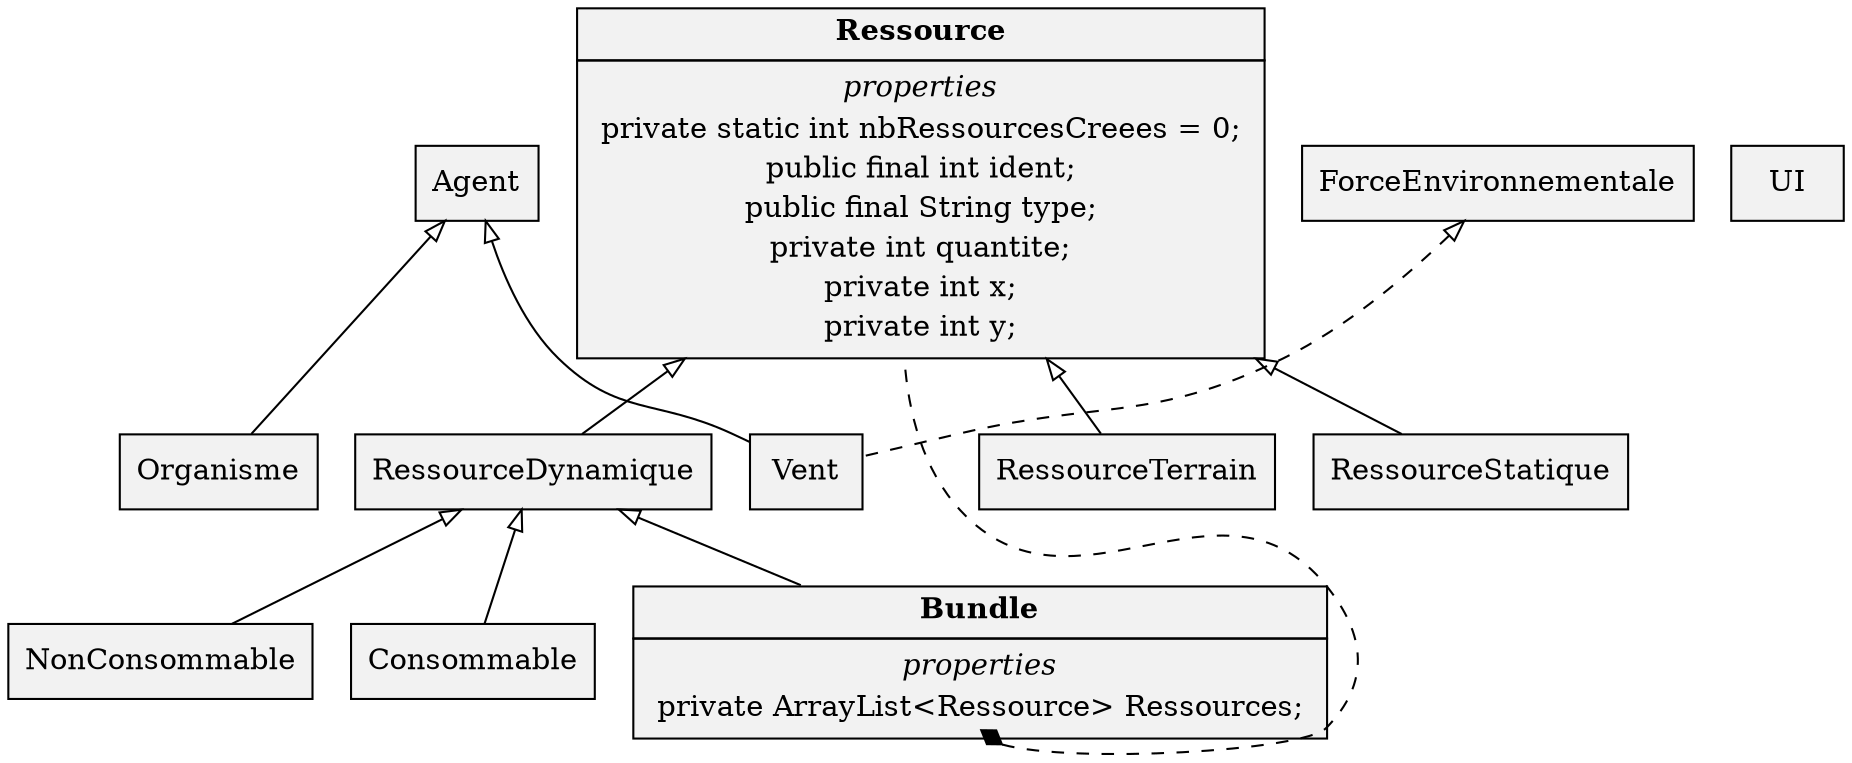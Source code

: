 digraph G {
	subgraph root_ {
		rank=same
		node [shape=rectangle style=filled fillcolor=gray95]
		edge [style=invis]
		Agent -> Ressource -> ForceEnvironnementale -> UI
	}

	node [shape=record style=filled fillcolor=gray95]

	edge [dir=back arrowtail=empty style=""]

	Agent -> Organisme
	Agent -> Vent

	Ressource -> RessourceTerrain
	Ressource -> RessourceStatique
	Ressource -> RessourceDynamique

	RessourceDynamique -> Consommable
	RessourceDynamique -> NonConsommable
	RessourceDynamique -> Bundle

	edge [style=dashed arrowtail=empty]
	ForceEnvironnementale -> Vent

	edge [dir=back style=dashed arrowtail=diamond]
	Bundle:rss -> Ressource

	Ressource [
		shape=plain
		label=<<table border="0" cellborder="1" cellspacing="0" cellpadding="4">
			<tr> <td> <b> Ressource </b> </td> </tr>
			<tr> <td>
				<table border="0" cellborder="0" cellspacing="0">
					<tr> <td> <I> properties </I> </td> </tr>
					<tr> <td> private static int nbRessourcesCreees = 0; </td> </tr>
					<tr> <td> public final int ident; </td> </tr>
					<tr> <td> public final String type; </td> </tr>
					<tr> <td> private int quantite; </td> </tr>
					<tr> <td> private int x; </td> </tr>
					<tr> <td> private int y; </td> </tr>
				</table>
			</td> </tr>
		</table>>
	]

	Bundle [
		shape=plain
		label=<<table border="0" cellborder="1" cellspacing="0" cellpadding="4">
			<tr> <td> <b> Bundle </b> </td> </tr>
			<tr> <td>
				<table border="0" cellborder="0" cellspacing="0">
					<tr> <td> <I> properties </I> </td> </tr>
					<tr> <td port="rss"> private ArrayList&lt;Ressource&gt; Ressources; </td> </tr>
				</table>
			</td> </tr>
		</table>>
	]
}
